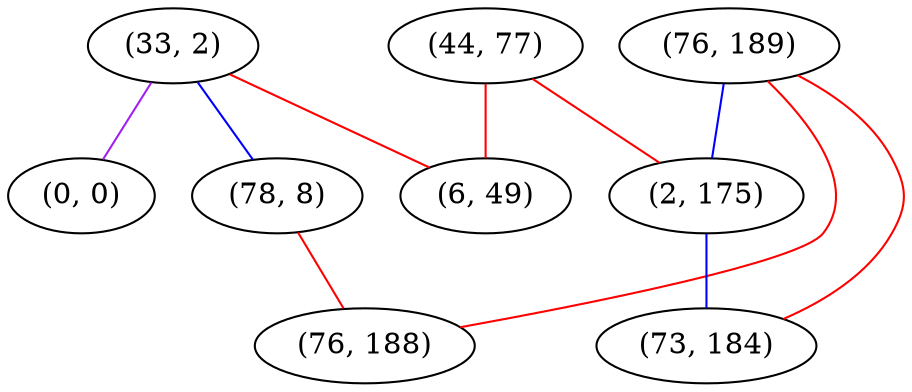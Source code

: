 graph "" {
"(33, 2)";
"(0, 0)";
"(44, 77)";
"(78, 8)";
"(76, 189)";
"(2, 175)";
"(6, 49)";
"(76, 188)";
"(73, 184)";
"(33, 2)" -- "(6, 49)"  [color=red, key=0, weight=1];
"(33, 2)" -- "(0, 0)"  [color=purple, key=0, weight=4];
"(33, 2)" -- "(78, 8)"  [color=blue, key=0, weight=3];
"(44, 77)" -- "(2, 175)"  [color=red, key=0, weight=1];
"(44, 77)" -- "(6, 49)"  [color=red, key=0, weight=1];
"(78, 8)" -- "(76, 188)"  [color=red, key=0, weight=1];
"(76, 189)" -- "(2, 175)"  [color=blue, key=0, weight=3];
"(76, 189)" -- "(73, 184)"  [color=red, key=0, weight=1];
"(76, 189)" -- "(76, 188)"  [color=red, key=0, weight=1];
"(2, 175)" -- "(73, 184)"  [color=blue, key=0, weight=3];
}
